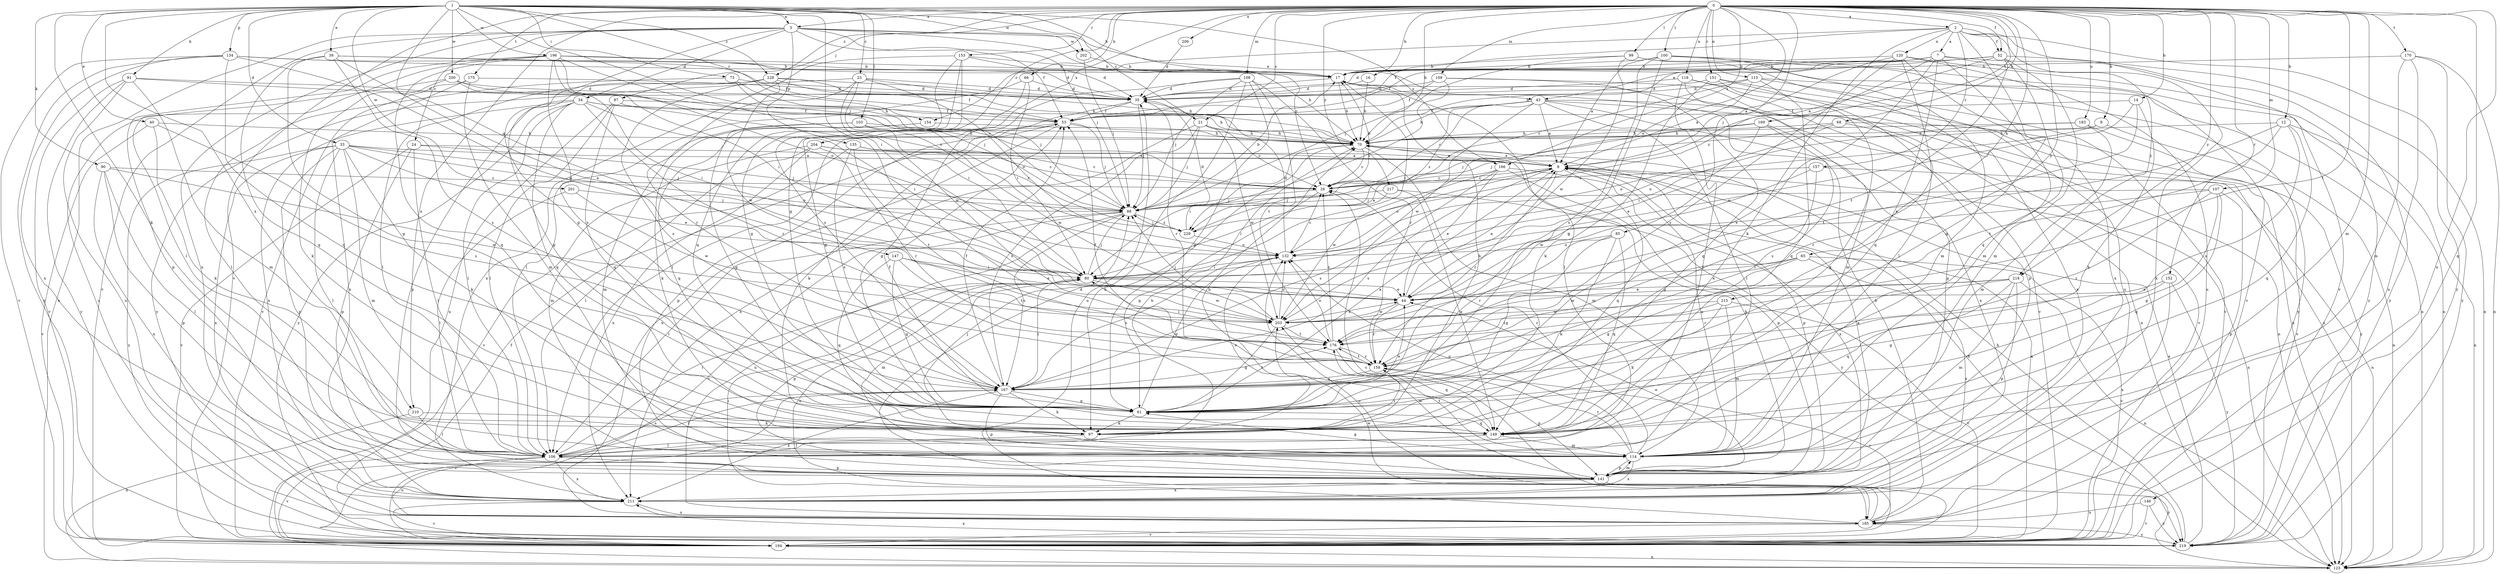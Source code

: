 strict digraph  {
0;
1;
2;
3;
7;
8;
9;
12;
14;
16;
17;
21;
23;
24;
26;
33;
34;
35;
39;
40;
43;
44;
52;
53;
61;
65;
66;
68;
70;
73;
80;
85;
87;
88;
90;
91;
97;
99;
100;
103;
106;
107;
108;
109;
114;
115;
118;
120;
123;
132;
134;
135;
141;
146;
147;
149;
151;
152;
153;
154;
157;
158;
166;
167;
169;
170;
175;
176;
183;
185;
194;
196;
200;
201;
202;
203;
204;
206;
210;
211;
215;
217;
218;
219;
228;
229;
0 -> 2  [label=a];
0 -> 3  [label=a];
0 -> 9  [label=b];
0 -> 12  [label=b];
0 -> 14  [label=b];
0 -> 16  [label=b];
0 -> 21  [label=c];
0 -> 52  [label=f];
0 -> 61  [label=g];
0 -> 65  [label=h];
0 -> 66  [label=h];
0 -> 68  [label=h];
0 -> 70  [label=h];
0 -> 85  [label=j];
0 -> 87  [label=j];
0 -> 99  [label=l];
0 -> 100  [label=l];
0 -> 107  [label=m];
0 -> 108  [label=m];
0 -> 109  [label=m];
0 -> 114  [label=m];
0 -> 115  [label=n];
0 -> 118  [label=n];
0 -> 132  [label=o];
0 -> 146  [label=q];
0 -> 151  [label=r];
0 -> 152  [label=r];
0 -> 153  [label=r];
0 -> 166  [label=s];
0 -> 169  [label=t];
0 -> 170  [label=t];
0 -> 175  [label=t];
0 -> 176  [label=t];
0 -> 183  [label=u];
0 -> 185  [label=u];
0 -> 194  [label=v];
0 -> 204  [label=x];
0 -> 206  [label=x];
0 -> 210  [label=x];
0 -> 215  [label=y];
0 -> 217  [label=y];
0 -> 218  [label=y];
0 -> 228  [label=z];
1 -> 3  [label=a];
1 -> 17  [label=b];
1 -> 21  [label=c];
1 -> 23  [label=c];
1 -> 33  [label=d];
1 -> 39  [label=e];
1 -> 40  [label=e];
1 -> 73  [label=i];
1 -> 80  [label=i];
1 -> 88  [label=j];
1 -> 90  [label=k];
1 -> 91  [label=k];
1 -> 97  [label=k];
1 -> 103  [label=l];
1 -> 134  [label=p];
1 -> 147  [label=q];
1 -> 154  [label=r];
1 -> 166  [label=s];
1 -> 196  [label=w];
1 -> 200  [label=w];
1 -> 201  [label=w];
1 -> 202  [label=w];
1 -> 210  [label=x];
1 -> 228  [label=z];
2 -> 7  [label=a];
2 -> 52  [label=f];
2 -> 53  [label=f];
2 -> 97  [label=k];
2 -> 120  [label=n];
2 -> 149  [label=q];
2 -> 154  [label=r];
2 -> 157  [label=r];
2 -> 194  [label=v];
2 -> 218  [label=y];
2 -> 219  [label=y];
3 -> 24  [label=c];
3 -> 26  [label=c];
3 -> 34  [label=d];
3 -> 43  [label=e];
3 -> 53  [label=f];
3 -> 61  [label=g];
3 -> 88  [label=j];
3 -> 123  [label=n];
3 -> 135  [label=p];
3 -> 194  [label=v];
3 -> 202  [label=w];
3 -> 211  [label=x];
7 -> 17  [label=b];
7 -> 35  [label=d];
7 -> 43  [label=e];
7 -> 53  [label=f];
7 -> 114  [label=m];
7 -> 149  [label=q];
7 -> 167  [label=s];
7 -> 211  [label=x];
7 -> 219  [label=y];
7 -> 229  [label=z];
8 -> 26  [label=c];
8 -> 123  [label=n];
8 -> 132  [label=o];
8 -> 141  [label=p];
8 -> 149  [label=q];
8 -> 158  [label=r];
8 -> 167  [label=s];
9 -> 70  [label=h];
9 -> 123  [label=n];
9 -> 132  [label=o];
12 -> 44  [label=e];
12 -> 70  [label=h];
12 -> 123  [label=n];
12 -> 149  [label=q];
12 -> 167  [label=s];
12 -> 176  [label=t];
14 -> 44  [label=e];
14 -> 53  [label=f];
14 -> 97  [label=k];
14 -> 176  [label=t];
16 -> 35  [label=d];
16 -> 70  [label=h];
17 -> 35  [label=d];
17 -> 70  [label=h];
17 -> 80  [label=i];
17 -> 106  [label=l];
17 -> 123  [label=n];
21 -> 26  [label=c];
21 -> 70  [label=h];
21 -> 88  [label=j];
21 -> 167  [label=s];
21 -> 203  [label=w];
21 -> 211  [label=x];
23 -> 35  [label=d];
23 -> 70  [label=h];
23 -> 80  [label=i];
23 -> 132  [label=o];
23 -> 158  [label=r];
23 -> 203  [label=w];
23 -> 219  [label=y];
24 -> 8  [label=a];
24 -> 88  [label=j];
24 -> 106  [label=l];
24 -> 141  [label=p];
24 -> 194  [label=v];
26 -> 17  [label=b];
26 -> 61  [label=g];
26 -> 88  [label=j];
33 -> 8  [label=a];
33 -> 44  [label=e];
33 -> 88  [label=j];
33 -> 97  [label=k];
33 -> 106  [label=l];
33 -> 114  [label=m];
33 -> 132  [label=o];
33 -> 141  [label=p];
33 -> 211  [label=x];
33 -> 219  [label=y];
34 -> 53  [label=f];
34 -> 70  [label=h];
34 -> 80  [label=i];
34 -> 106  [label=l];
34 -> 141  [label=p];
34 -> 149  [label=q];
34 -> 158  [label=r];
34 -> 211  [label=x];
34 -> 219  [label=y];
35 -> 53  [label=f];
35 -> 61  [label=g];
35 -> 88  [label=j];
35 -> 158  [label=r];
39 -> 17  [label=b];
39 -> 44  [label=e];
39 -> 53  [label=f];
39 -> 61  [label=g];
39 -> 149  [label=q];
39 -> 167  [label=s];
40 -> 70  [label=h];
40 -> 97  [label=k];
40 -> 167  [label=s];
40 -> 194  [label=v];
43 -> 8  [label=a];
43 -> 26  [label=c];
43 -> 53  [label=f];
43 -> 70  [label=h];
43 -> 106  [label=l];
43 -> 123  [label=n];
43 -> 194  [label=v];
43 -> 203  [label=w];
43 -> 211  [label=x];
43 -> 229  [label=z];
44 -> 8  [label=a];
44 -> 158  [label=r];
44 -> 203  [label=w];
52 -> 8  [label=a];
52 -> 17  [label=b];
52 -> 70  [label=h];
52 -> 114  [label=m];
52 -> 123  [label=n];
52 -> 149  [label=q];
52 -> 176  [label=t];
53 -> 70  [label=h];
53 -> 88  [label=j];
53 -> 97  [label=k];
53 -> 141  [label=p];
53 -> 185  [label=u];
61 -> 8  [label=a];
61 -> 44  [label=e];
61 -> 53  [label=f];
61 -> 97  [label=k];
61 -> 132  [label=o];
61 -> 149  [label=q];
65 -> 44  [label=e];
65 -> 61  [label=g];
65 -> 80  [label=i];
65 -> 194  [label=v];
65 -> 211  [label=x];
66 -> 35  [label=d];
66 -> 61  [label=g];
66 -> 80  [label=i];
66 -> 106  [label=l];
68 -> 70  [label=h];
68 -> 88  [label=j];
68 -> 132  [label=o];
68 -> 158  [label=r];
68 -> 219  [label=y];
70 -> 8  [label=a];
70 -> 26  [label=c];
70 -> 80  [label=i];
70 -> 97  [label=k];
70 -> 114  [label=m];
73 -> 35  [label=d];
73 -> 70  [label=h];
73 -> 88  [label=j];
73 -> 106  [label=l];
80 -> 44  [label=e];
80 -> 88  [label=j];
80 -> 114  [label=m];
80 -> 141  [label=p];
80 -> 185  [label=u];
80 -> 203  [label=w];
85 -> 61  [label=g];
85 -> 97  [label=k];
85 -> 132  [label=o];
85 -> 149  [label=q];
85 -> 158  [label=r];
87 -> 53  [label=f];
87 -> 106  [label=l];
87 -> 149  [label=q];
87 -> 176  [label=t];
87 -> 185  [label=u];
88 -> 17  [label=b];
88 -> 106  [label=l];
88 -> 167  [label=s];
88 -> 185  [label=u];
88 -> 194  [label=v];
88 -> 229  [label=z];
90 -> 26  [label=c];
90 -> 106  [label=l];
90 -> 141  [label=p];
90 -> 203  [label=w];
90 -> 211  [label=x];
91 -> 26  [label=c];
91 -> 35  [label=d];
91 -> 114  [label=m];
91 -> 185  [label=u];
91 -> 194  [label=v];
91 -> 219  [label=y];
97 -> 17  [label=b];
97 -> 106  [label=l];
97 -> 132  [label=o];
97 -> 158  [label=r];
99 -> 17  [label=b];
99 -> 88  [label=j];
99 -> 123  [label=n];
99 -> 185  [label=u];
99 -> 203  [label=w];
100 -> 8  [label=a];
100 -> 17  [label=b];
100 -> 61  [label=g];
100 -> 114  [label=m];
100 -> 123  [label=n];
100 -> 167  [label=s];
100 -> 194  [label=v];
103 -> 61  [label=g];
103 -> 70  [label=h];
103 -> 114  [label=m];
103 -> 203  [label=w];
103 -> 229  [label=z];
106 -> 70  [label=h];
106 -> 80  [label=i];
106 -> 141  [label=p];
106 -> 167  [label=s];
106 -> 185  [label=u];
106 -> 194  [label=v];
106 -> 211  [label=x];
107 -> 61  [label=g];
107 -> 80  [label=i];
107 -> 88  [label=j];
107 -> 141  [label=p];
107 -> 149  [label=q];
107 -> 158  [label=r];
108 -> 35  [label=d];
108 -> 61  [label=g];
108 -> 88  [label=j];
108 -> 106  [label=l];
108 -> 158  [label=r];
108 -> 176  [label=t];
108 -> 185  [label=u];
109 -> 35  [label=d];
109 -> 53  [label=f];
109 -> 123  [label=n];
109 -> 149  [label=q];
109 -> 229  [label=z];
114 -> 8  [label=a];
114 -> 26  [label=c];
114 -> 61  [label=g];
114 -> 88  [label=j];
114 -> 132  [label=o];
114 -> 141  [label=p];
114 -> 158  [label=r];
114 -> 176  [label=t];
114 -> 211  [label=x];
115 -> 8  [label=a];
115 -> 26  [label=c];
115 -> 35  [label=d];
115 -> 149  [label=q];
115 -> 194  [label=v];
115 -> 219  [label=y];
118 -> 35  [label=d];
118 -> 106  [label=l];
118 -> 123  [label=n];
118 -> 141  [label=p];
118 -> 194  [label=v];
120 -> 8  [label=a];
120 -> 17  [label=b];
120 -> 106  [label=l];
120 -> 167  [label=s];
120 -> 185  [label=u];
120 -> 211  [label=x];
120 -> 219  [label=y];
123 -> 53  [label=f];
123 -> 70  [label=h];
132 -> 26  [label=c];
132 -> 35  [label=d];
132 -> 80  [label=i];
134 -> 17  [label=b];
134 -> 35  [label=d];
134 -> 44  [label=e];
134 -> 149  [label=q];
134 -> 194  [label=v];
134 -> 211  [label=x];
134 -> 219  [label=y];
135 -> 8  [label=a];
135 -> 26  [label=c];
135 -> 114  [label=m];
135 -> 167  [label=s];
135 -> 176  [label=t];
141 -> 8  [label=a];
141 -> 35  [label=d];
141 -> 44  [label=e];
141 -> 70  [label=h];
141 -> 114  [label=m];
141 -> 203  [label=w];
141 -> 211  [label=x];
141 -> 219  [label=y];
146 -> 185  [label=u];
146 -> 194  [label=v];
146 -> 219  [label=y];
147 -> 44  [label=e];
147 -> 61  [label=g];
147 -> 80  [label=i];
147 -> 149  [label=q];
147 -> 176  [label=t];
149 -> 70  [label=h];
149 -> 106  [label=l];
149 -> 114  [label=m];
151 -> 35  [label=d];
151 -> 97  [label=k];
151 -> 114  [label=m];
151 -> 141  [label=p];
151 -> 211  [label=x];
152 -> 44  [label=e];
152 -> 61  [label=g];
152 -> 211  [label=x];
152 -> 219  [label=y];
153 -> 17  [label=b];
153 -> 35  [label=d];
153 -> 61  [label=g];
153 -> 149  [label=q];
153 -> 167  [label=s];
153 -> 211  [label=x];
154 -> 70  [label=h];
154 -> 97  [label=k];
154 -> 149  [label=q];
157 -> 26  [label=c];
157 -> 61  [label=g];
157 -> 123  [label=n];
157 -> 203  [label=w];
158 -> 53  [label=f];
158 -> 141  [label=p];
158 -> 167  [label=s];
158 -> 176  [label=t];
166 -> 26  [label=c];
166 -> 44  [label=e];
166 -> 141  [label=p];
166 -> 167  [label=s];
166 -> 203  [label=w];
166 -> 211  [label=x];
167 -> 53  [label=f];
167 -> 61  [label=g];
167 -> 80  [label=i];
167 -> 97  [label=k];
167 -> 106  [label=l];
167 -> 132  [label=o];
167 -> 141  [label=p];
167 -> 176  [label=t];
167 -> 211  [label=x];
169 -> 44  [label=e];
169 -> 61  [label=g];
169 -> 70  [label=h];
169 -> 88  [label=j];
169 -> 167  [label=s];
170 -> 17  [label=b];
170 -> 114  [label=m];
170 -> 123  [label=n];
170 -> 185  [label=u];
170 -> 219  [label=y];
175 -> 35  [label=d];
175 -> 114  [label=m];
175 -> 194  [label=v];
175 -> 211  [label=x];
176 -> 26  [label=c];
176 -> 80  [label=i];
176 -> 132  [label=o];
176 -> 149  [label=q];
176 -> 158  [label=r];
183 -> 70  [label=h];
183 -> 80  [label=i];
183 -> 114  [label=m];
183 -> 194  [label=v];
185 -> 17  [label=b];
185 -> 80  [label=i];
185 -> 158  [label=r];
185 -> 194  [label=v];
185 -> 203  [label=w];
185 -> 219  [label=y];
194 -> 8  [label=a];
194 -> 26  [label=c];
194 -> 123  [label=n];
194 -> 132  [label=o];
194 -> 167  [label=s];
196 -> 17  [label=b];
196 -> 70  [label=h];
196 -> 80  [label=i];
196 -> 106  [label=l];
196 -> 132  [label=o];
196 -> 141  [label=p];
196 -> 149  [label=q];
196 -> 167  [label=s];
196 -> 229  [label=z];
200 -> 35  [label=d];
200 -> 80  [label=i];
200 -> 88  [label=j];
200 -> 97  [label=k];
200 -> 185  [label=u];
201 -> 88  [label=j];
201 -> 106  [label=l];
201 -> 203  [label=w];
202 -> 17  [label=b];
202 -> 88  [label=j];
203 -> 44  [label=e];
203 -> 61  [label=g];
203 -> 88  [label=j];
203 -> 132  [label=o];
203 -> 176  [label=t];
204 -> 8  [label=a];
204 -> 26  [label=c];
204 -> 106  [label=l];
204 -> 158  [label=r];
204 -> 194  [label=v];
204 -> 211  [label=x];
206 -> 35  [label=d];
210 -> 97  [label=k];
210 -> 106  [label=l];
210 -> 123  [label=n];
211 -> 185  [label=u];
211 -> 194  [label=v];
215 -> 97  [label=k];
215 -> 114  [label=m];
215 -> 176  [label=t];
215 -> 194  [label=v];
215 -> 203  [label=w];
217 -> 80  [label=i];
217 -> 88  [label=j];
217 -> 149  [label=q];
217 -> 219  [label=y];
218 -> 44  [label=e];
218 -> 114  [label=m];
218 -> 123  [label=n];
218 -> 141  [label=p];
218 -> 149  [label=q];
218 -> 158  [label=r];
218 -> 203  [label=w];
219 -> 8  [label=a];
219 -> 70  [label=h];
219 -> 211  [label=x];
228 -> 35  [label=d];
228 -> 53  [label=f];
228 -> 61  [label=g];
228 -> 70  [label=h];
228 -> 106  [label=l];
228 -> 167  [label=s];
228 -> 203  [label=w];
229 -> 8  [label=a];
229 -> 35  [label=d];
229 -> 88  [label=j];
229 -> 132  [label=o];
}
